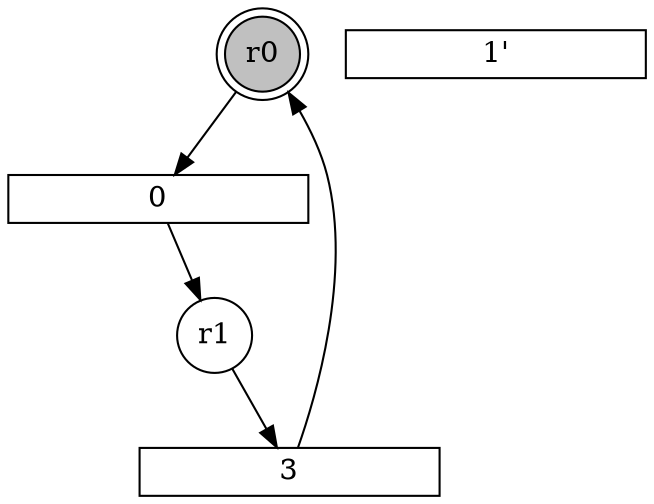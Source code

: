 digraph input1_SM_1_PN{
subgraph initial_place {
	node [shape=doublecircle,fixedsize=true, fixedsize = 2, color = black, fillcolor = gray, style = filled];
	r0;
}
subgraph place {     
	node [shape=circle,fixedsize=true, fixedsize = 2];
	r1;
}
subgraph transitions {
	node [shape=rect,height=0.2,width=2, forcelabels = false];
	4 [label = "1'"];
	0;
	3;
}
	r0 -> 0;
	r1 -> 3;
	0 -> r1;
	3 -> r0;
}